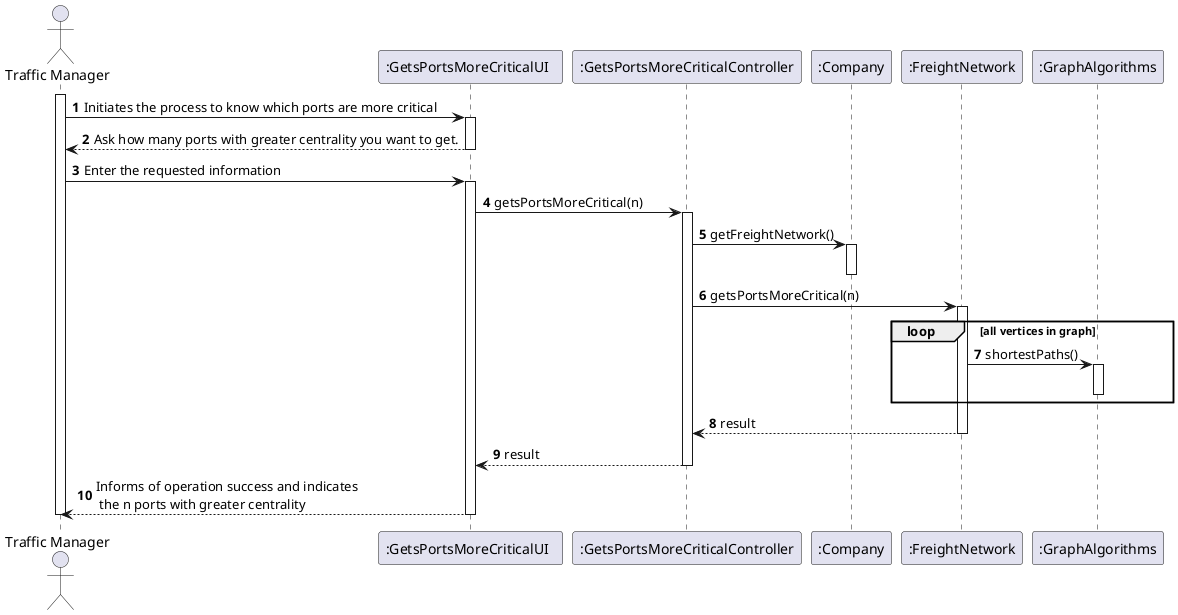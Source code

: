 @startuml
'https://plantuml.com/sequence-diagram

autonumber
actor "Traffic Manager" as TM
participant ":GetsPortsMoreCriticalUI  " as UI
participant ":GetsPortsMoreCriticalController" as CTRL
participant ":Company" as CMP
participant ":FreightNetwork" as network
participant ":GraphAlgorithms" as algorithms

activate TM
TM -> UI : Initiates the process to know which ports are more critical
activate UI

UI --> TM : Ask how many ports with greater centrality you want to get.
deactivate UI

TM -> UI : Enter the requested information
activate UI
UI -> CTRL : getsPortsMoreCritical(n)
activate CTRL
CTRL->CMP : getFreightNetwork()
activate CMP
deactivate CMP
CTRL -> network : getsPortsMoreCritical(n)
activate network

loop all vertices in graph
network -> algorithms : shortestPaths()
activate algorithms
deactivate algorithms
end

network --> CTRL : result
deactivate network
CTRL --> UI : result
deactivate CTRL
UI --> TM : Informs of operation success and indicates\n the n ports with greater centrality
deactivate UI

deactivate TM

@enduml